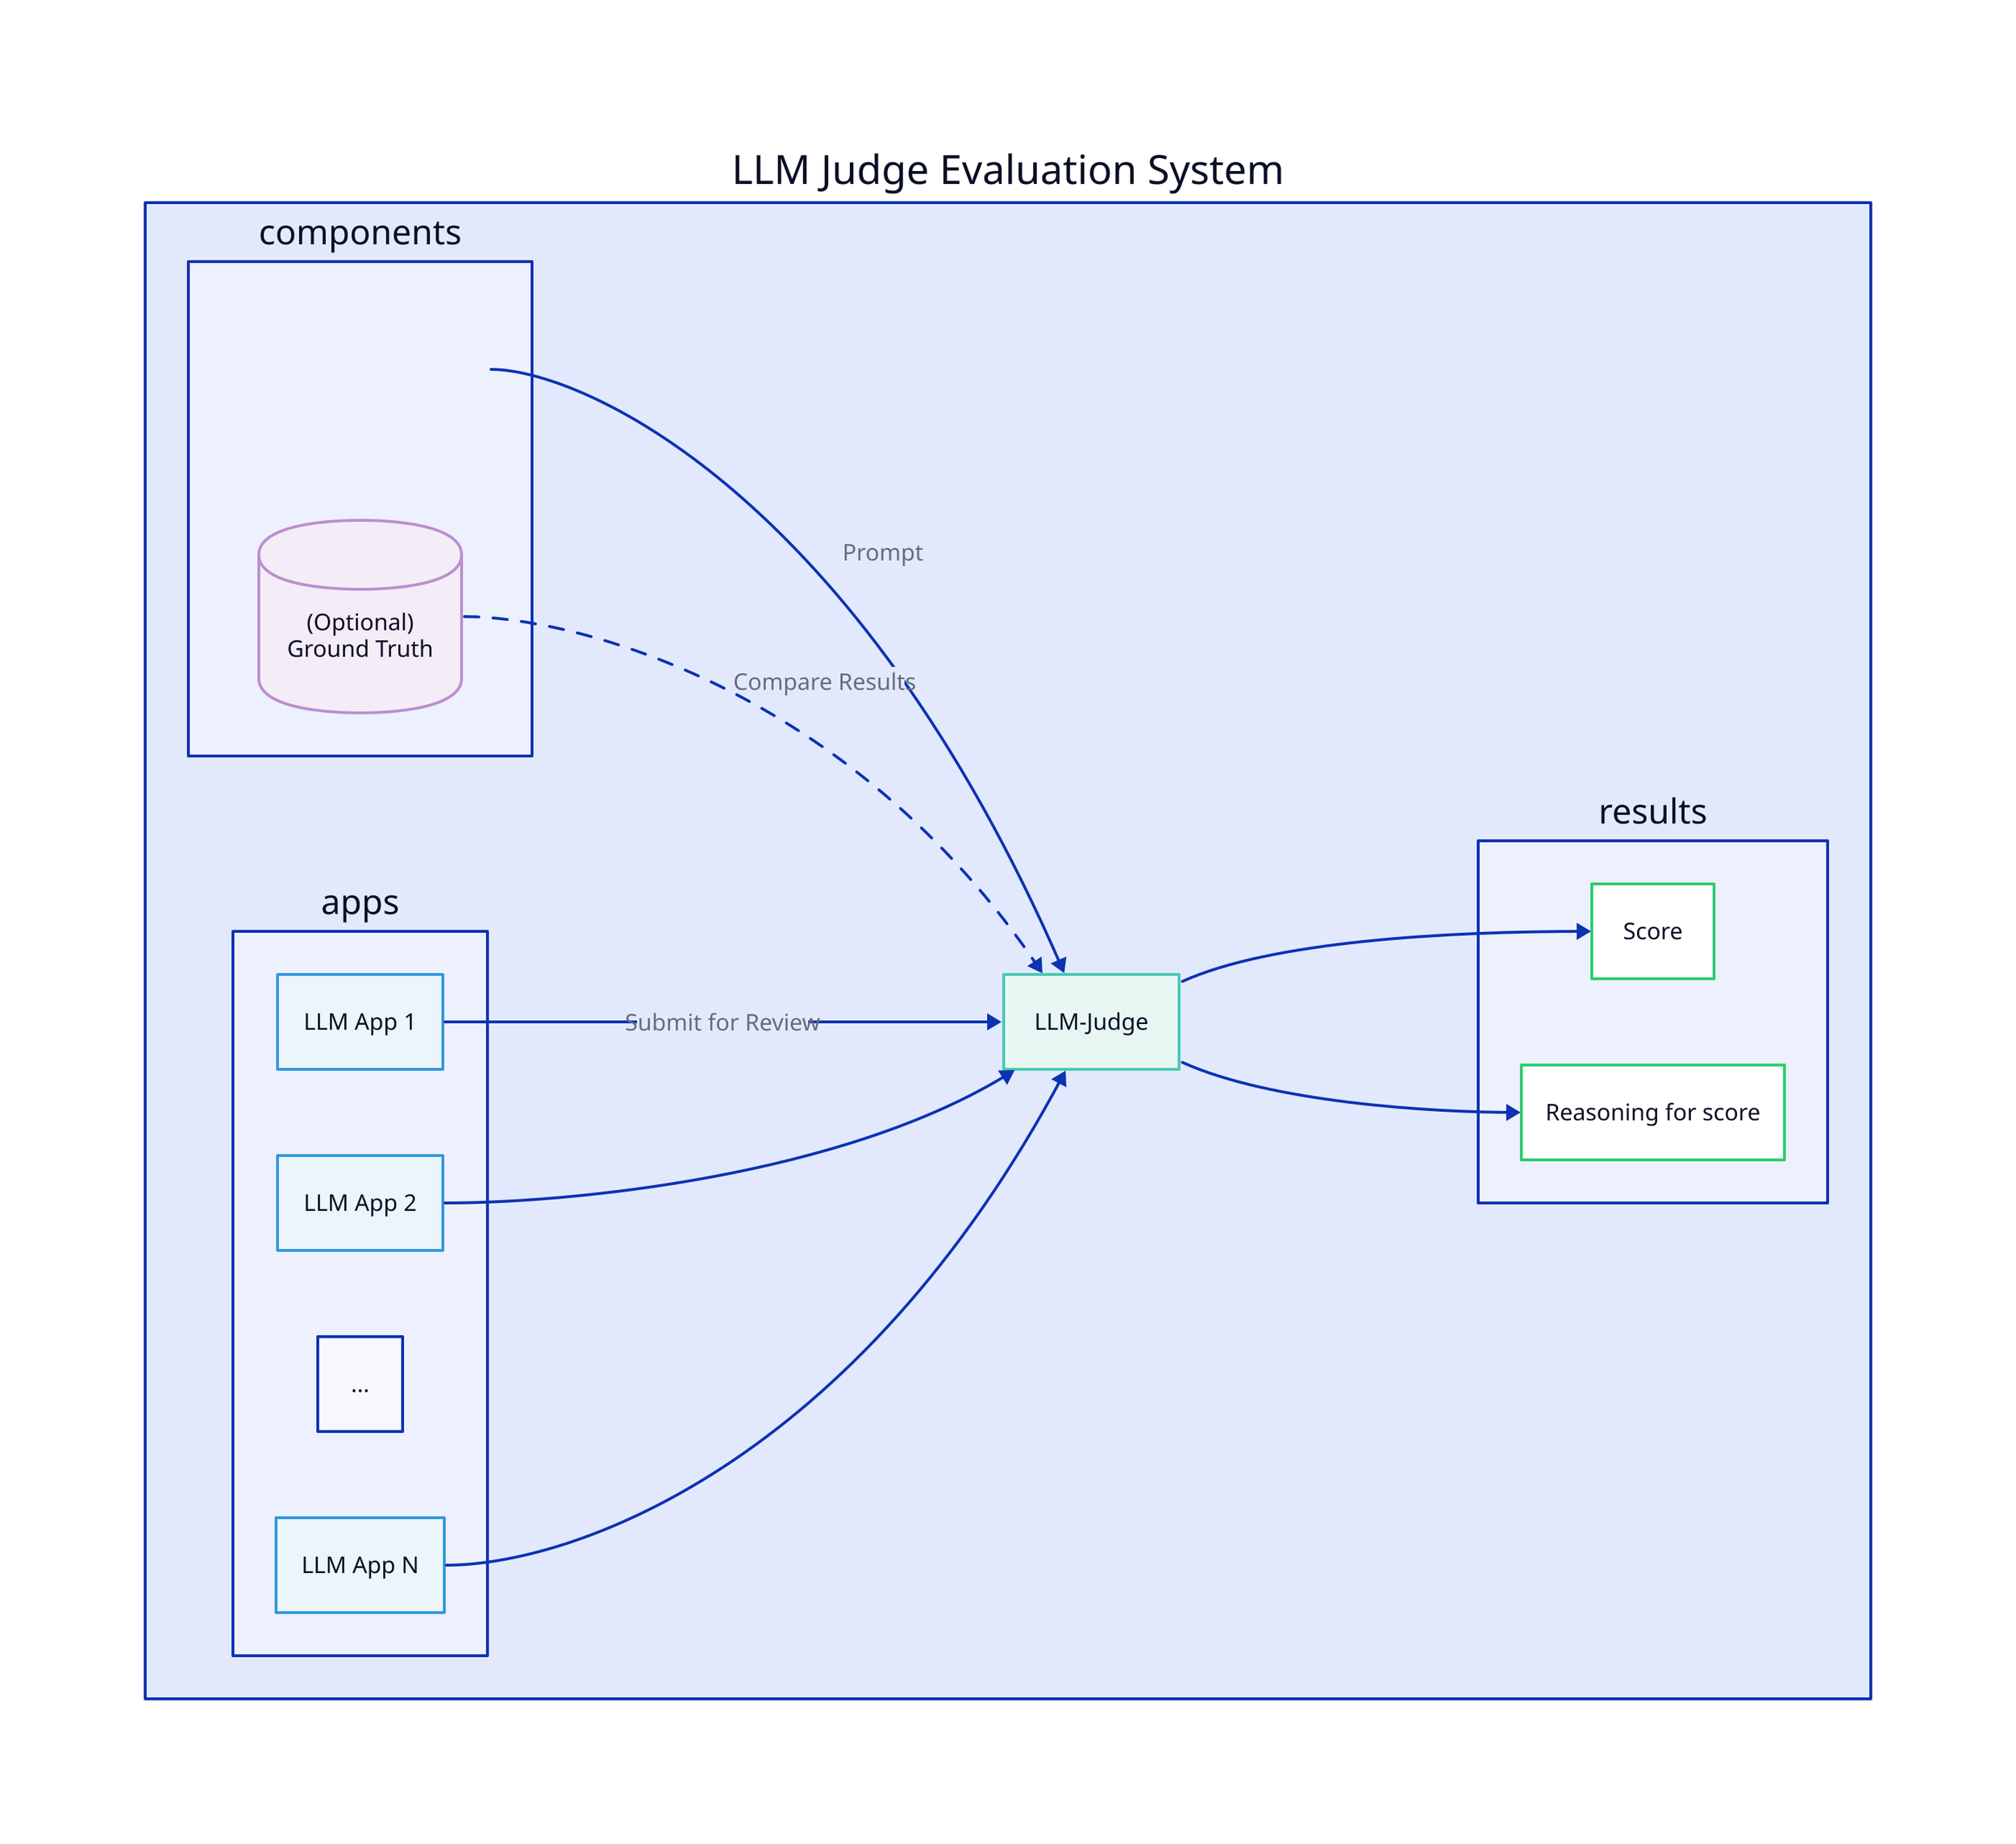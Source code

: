 # Main container
container: {
  label: LLM Judge Evaluation System {
    style.font-size: 20
    style.font-color: "#2C3E50"
  }

  # Base LLM section
  base_llm: Base LLM {
    shape: rectangle
    style.fill: "#E8F6F3"
    style.stroke: "#48C9B0"
    style.stroke-width: 2
    label: "LLM-Judge"
  }

  # Evaluation results
  results: {
    score: Score {
      shape: rectangle
      style.fill: "#FFFFFF"
      style.stroke: "#2ECC71"
    }

    explanation: Explanation {
      shape: rectangle
      style.fill: "#FFFFFF"
      style.stroke: "#2ECC71"
      label: "Reasoning for score"
    }
  }

  # Evaluation components section
  components: {
    prompt: Evaluation Prompt {
      shape: document
      style.fill: "#E8F8F5"
      style.stroke: "#76D7C4"
      label: |md
        ```
        Task description
        Scoring guidelines
        Output format
        ```
      |
    }

    reference: Reference Data {
      shape: cylinder
      style.fill: "#F4ECF7"
      style.stroke: "#BB8FCE"
      label: "(Optional)\nGround Truth"
    }
  }

  # Input section - LLM Apps
  apps: {
    app1: LLM App 1 {
      shape: rectangle
      style.fill: "#EBF5FB"
      style.stroke: "#3498DB"
    }

    app2: LLM App 2 {
      shape: rectangle
      style.fill: "#EBF5FB"
      style.stroke: "#3498DB"
    }

    dots: "..."

    appN: LLM App N {
      shape: rectangle
      style.fill: "#EBF5FB"
      style.stroke: "#3498DB"
    }
  }

  # Connections between components
  base_llm -> results.score
  base_llm -> results.explanation

  components.prompt -> base_llm: Prompt
  components.reference -> base_llm: Compare Results {
    style.stroke-dash: 5
  }

  apps.app1 -> base_llm: Submit for Review
  apps.app2 -> base_llm
  apps.appN -> base_llm
}

direction: right